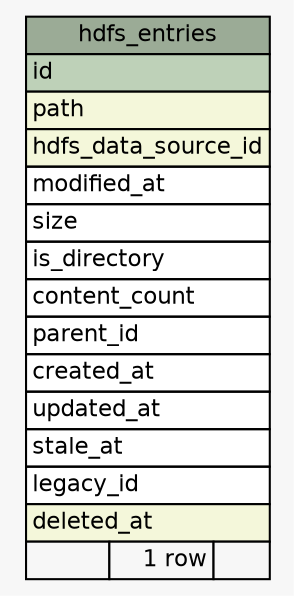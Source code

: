 // dot 2.36.0 on Mac OS X 10.10
// SchemaSpy rev 590
digraph "hdfs_entries" {
  graph [
    rankdir="RL"
    bgcolor="#f7f7f7"
    nodesep="0.18"
    ranksep="0.46"
    fontname="Helvetica"
    fontsize="11"
  ];
  node [
    fontname="Helvetica"
    fontsize="11"
    shape="plaintext"
  ];
  edge [
    arrowsize="0.8"
  ];
  "hdfs_entries" [
    label=<
    <TABLE BORDER="0" CELLBORDER="1" CELLSPACING="0" BGCOLOR="#ffffff">
      <TR><TD COLSPAN="3" BGCOLOR="#9bab96" ALIGN="CENTER">hdfs_entries</TD></TR>
      <TR><TD PORT="id" COLSPAN="3" BGCOLOR="#bed1b8" ALIGN="LEFT">id</TD></TR>
      <TR><TD PORT="path" COLSPAN="3" BGCOLOR="#f4f7da" ALIGN="LEFT">path</TD></TR>
      <TR><TD PORT="hdfs_data_source_id" COLSPAN="3" BGCOLOR="#f4f7da" ALIGN="LEFT">hdfs_data_source_id</TD></TR>
      <TR><TD PORT="modified_at" COLSPAN="3" ALIGN="LEFT">modified_at</TD></TR>
      <TR><TD PORT="size" COLSPAN="3" ALIGN="LEFT">size</TD></TR>
      <TR><TD PORT="is_directory" COLSPAN="3" ALIGN="LEFT">is_directory</TD></TR>
      <TR><TD PORT="content_count" COLSPAN="3" ALIGN="LEFT">content_count</TD></TR>
      <TR><TD PORT="parent_id" COLSPAN="3" ALIGN="LEFT">parent_id</TD></TR>
      <TR><TD PORT="created_at" COLSPAN="3" ALIGN="LEFT">created_at</TD></TR>
      <TR><TD PORT="updated_at" COLSPAN="3" ALIGN="LEFT">updated_at</TD></TR>
      <TR><TD PORT="stale_at" COLSPAN="3" ALIGN="LEFT">stale_at</TD></TR>
      <TR><TD PORT="legacy_id" COLSPAN="3" ALIGN="LEFT">legacy_id</TD></TR>
      <TR><TD PORT="deleted_at" COLSPAN="3" BGCOLOR="#f4f7da" ALIGN="LEFT">deleted_at</TD></TR>
      <TR><TD ALIGN="LEFT" BGCOLOR="#f7f7f7">  </TD><TD ALIGN="RIGHT" BGCOLOR="#f7f7f7">1 row</TD><TD ALIGN="RIGHT" BGCOLOR="#f7f7f7">  </TD></TR>
    </TABLE>>
    URL="tables/hdfs_entries.html"
    tooltip="hdfs_entries"
  ];
}

